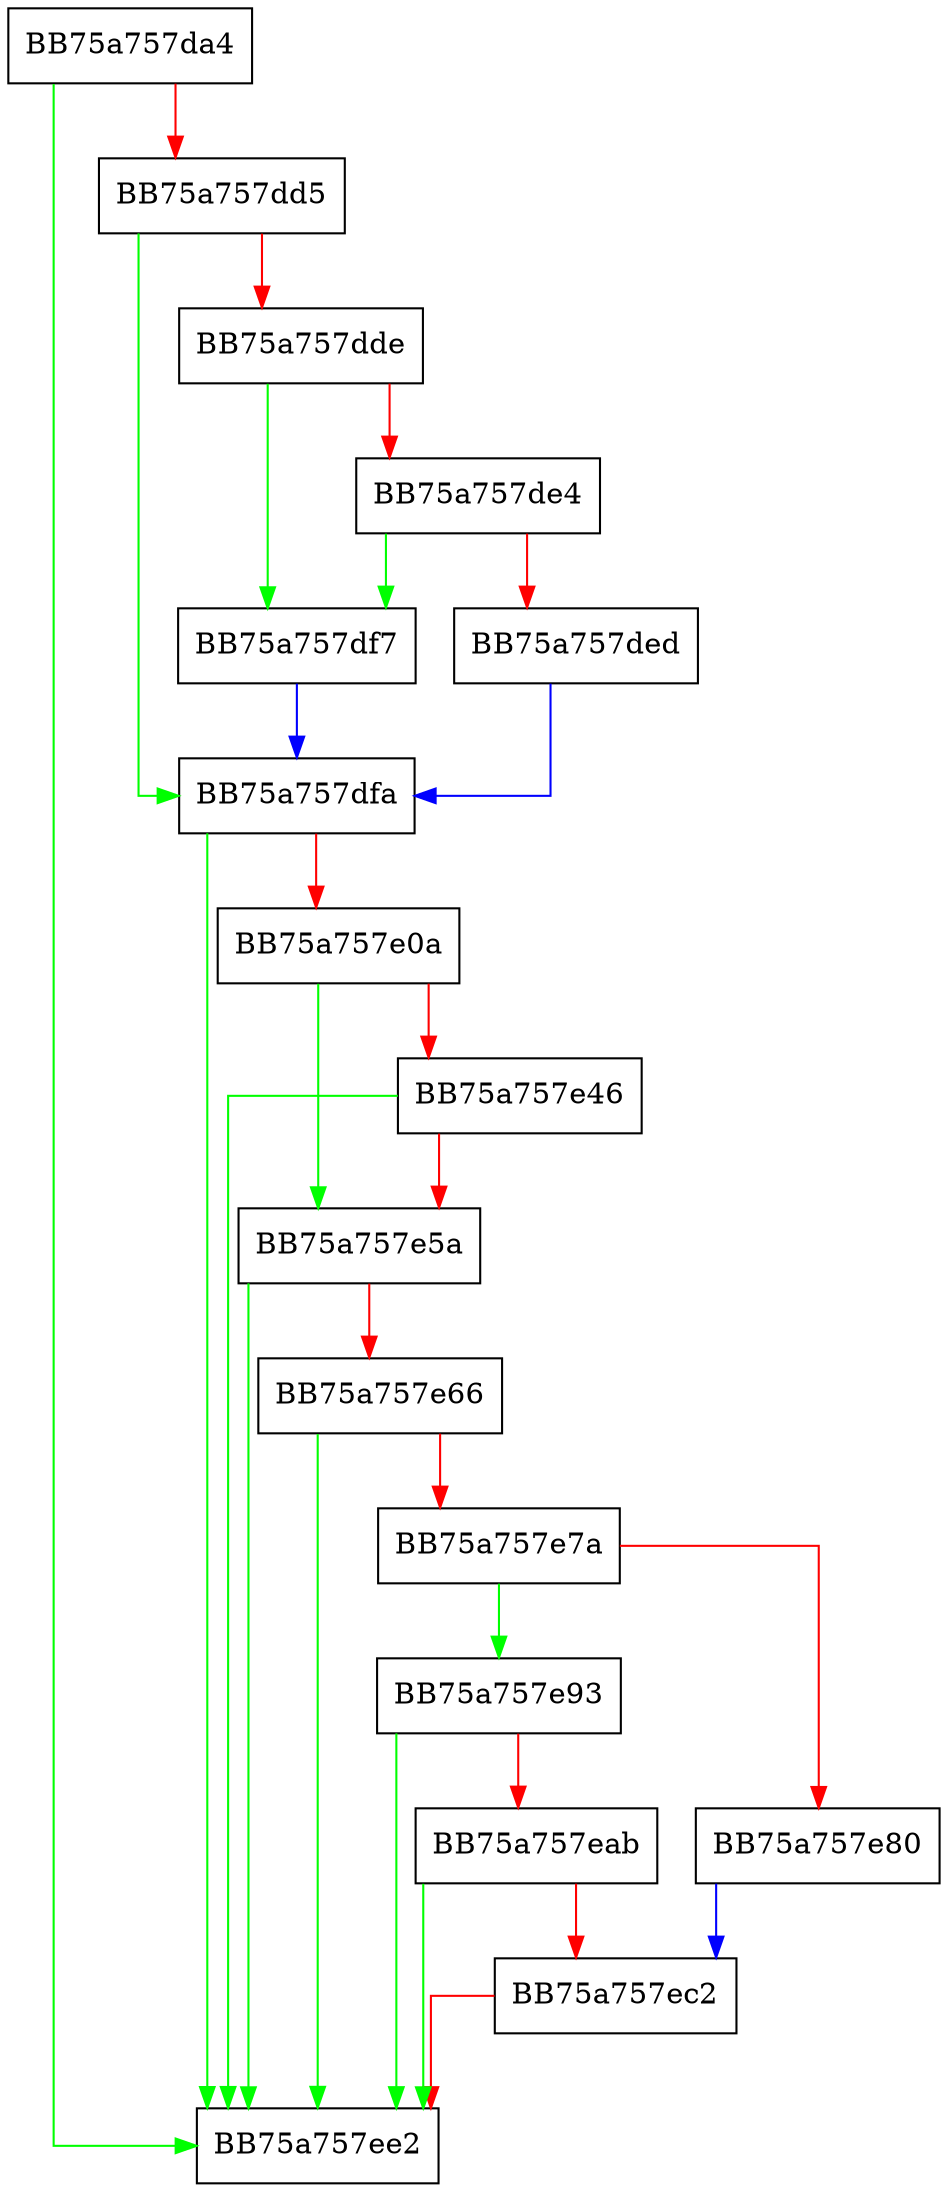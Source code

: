 digraph SetUnpackData {
  node [shape="box"];
  graph [splines=ortho];
  BB75a757da4 -> BB75a757ee2 [color="green"];
  BB75a757da4 -> BB75a757dd5 [color="red"];
  BB75a757dd5 -> BB75a757dfa [color="green"];
  BB75a757dd5 -> BB75a757dde [color="red"];
  BB75a757dde -> BB75a757df7 [color="green"];
  BB75a757dde -> BB75a757de4 [color="red"];
  BB75a757de4 -> BB75a757df7 [color="green"];
  BB75a757de4 -> BB75a757ded [color="red"];
  BB75a757ded -> BB75a757dfa [color="blue"];
  BB75a757df7 -> BB75a757dfa [color="blue"];
  BB75a757dfa -> BB75a757ee2 [color="green"];
  BB75a757dfa -> BB75a757e0a [color="red"];
  BB75a757e0a -> BB75a757e5a [color="green"];
  BB75a757e0a -> BB75a757e46 [color="red"];
  BB75a757e46 -> BB75a757ee2 [color="green"];
  BB75a757e46 -> BB75a757e5a [color="red"];
  BB75a757e5a -> BB75a757ee2 [color="green"];
  BB75a757e5a -> BB75a757e66 [color="red"];
  BB75a757e66 -> BB75a757ee2 [color="green"];
  BB75a757e66 -> BB75a757e7a [color="red"];
  BB75a757e7a -> BB75a757e93 [color="green"];
  BB75a757e7a -> BB75a757e80 [color="red"];
  BB75a757e80 -> BB75a757ec2 [color="blue"];
  BB75a757e93 -> BB75a757ee2 [color="green"];
  BB75a757e93 -> BB75a757eab [color="red"];
  BB75a757eab -> BB75a757ee2 [color="green"];
  BB75a757eab -> BB75a757ec2 [color="red"];
  BB75a757ec2 -> BB75a757ee2 [color="red"];
}